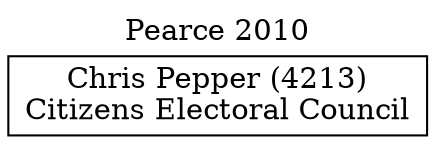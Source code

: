 // House preference flow
digraph "Chris Pepper (4213)_Pearce_2010" {
	graph [label="Pearce 2010" labelloc=t mclimit=10]
	node [shape=box]
	"Chris Pepper (4213)" [label="Chris Pepper (4213)
Citizens Electoral Council"]
}
